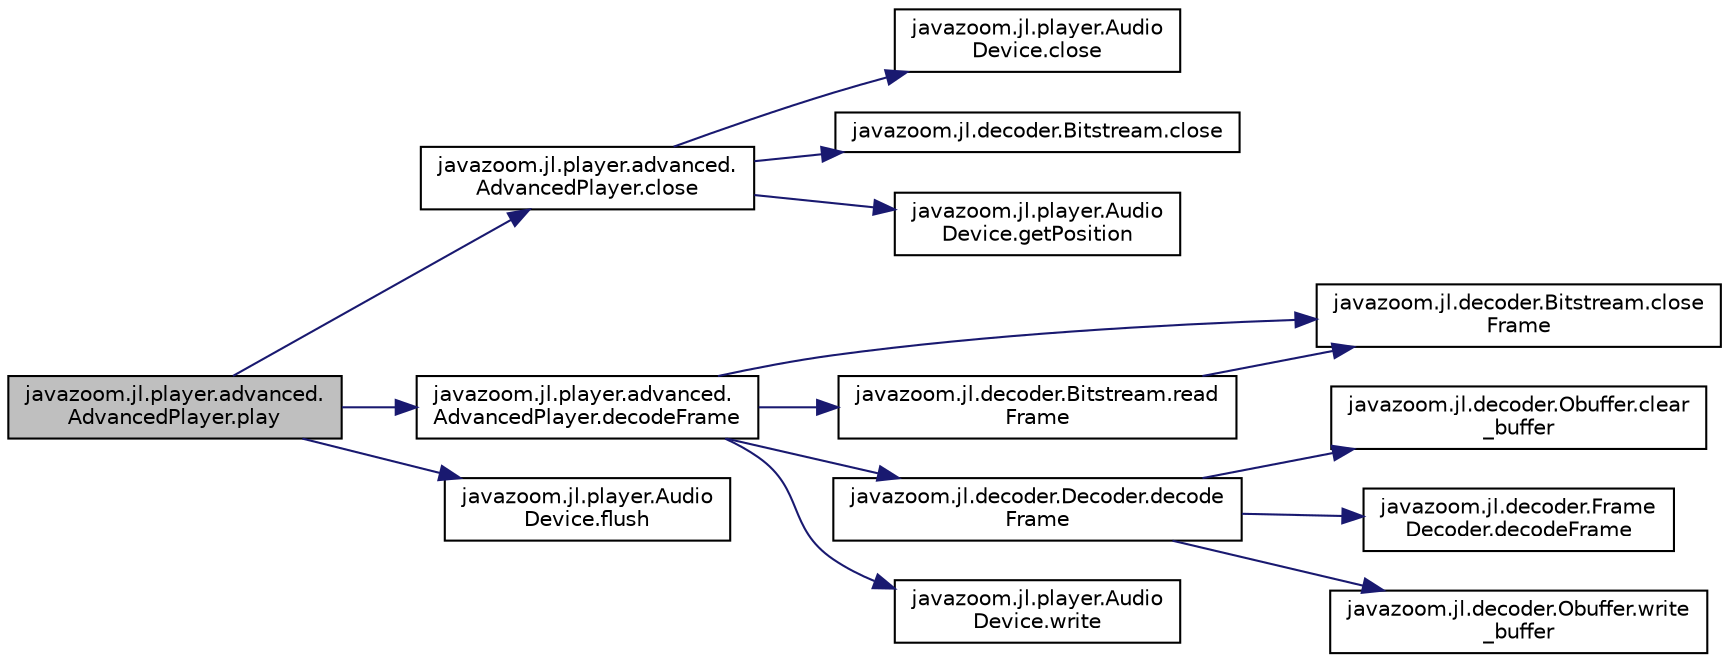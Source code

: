 digraph "javazoom.jl.player.advanced.AdvancedPlayer.play"
{
 // LATEX_PDF_SIZE
  edge [fontname="Helvetica",fontsize="10",labelfontname="Helvetica",labelfontsize="10"];
  node [fontname="Helvetica",fontsize="10",shape=record];
  rankdir="LR";
  Node1 [label="javazoom.jl.player.advanced.\lAdvancedPlayer.play",height=0.2,width=0.4,color="black", fillcolor="grey75", style="filled", fontcolor="black",tooltip=" "];
  Node1 -> Node2 [color="midnightblue",fontsize="10",style="solid",fontname="Helvetica"];
  Node2 [label="javazoom.jl.player.advanced.\lAdvancedPlayer.close",height=0.2,width=0.4,color="black", fillcolor="white", style="filled",URL="$classjavazoom_1_1jl_1_1player_1_1advanced_1_1_advanced_player.html#a6e1c6ef459ad6a4679d5d6d1a378475b",tooltip=" "];
  Node2 -> Node3 [color="midnightblue",fontsize="10",style="solid",fontname="Helvetica"];
  Node3 [label="javazoom.jl.player.Audio\lDevice.close",height=0.2,width=0.4,color="black", fillcolor="white", style="filled",URL="$interfacejavazoom_1_1jl_1_1player_1_1_audio_device.html#ad6d5b091ed6fa725a3315fd69be462d5",tooltip=" "];
  Node2 -> Node4 [color="midnightblue",fontsize="10",style="solid",fontname="Helvetica"];
  Node4 [label="javazoom.jl.decoder.Bitstream.close",height=0.2,width=0.4,color="black", fillcolor="white", style="filled",URL="$classjavazoom_1_1jl_1_1decoder_1_1_bitstream.html#a45f442bdb0af7c3a4b06ad0ccb7a5b08",tooltip=" "];
  Node2 -> Node5 [color="midnightblue",fontsize="10",style="solid",fontname="Helvetica"];
  Node5 [label="javazoom.jl.player.Audio\lDevice.getPosition",height=0.2,width=0.4,color="black", fillcolor="white", style="filled",URL="$interfacejavazoom_1_1jl_1_1player_1_1_audio_device.html#a81e423237692d65a44ac2106419c41b3",tooltip=" "];
  Node1 -> Node6 [color="midnightblue",fontsize="10",style="solid",fontname="Helvetica"];
  Node6 [label="javazoom.jl.player.advanced.\lAdvancedPlayer.decodeFrame",height=0.2,width=0.4,color="black", fillcolor="white", style="filled",URL="$classjavazoom_1_1jl_1_1player_1_1advanced_1_1_advanced_player.html#aee2b3eea9c70a0172a013a9fe51676ea",tooltip=" "];
  Node6 -> Node7 [color="midnightblue",fontsize="10",style="solid",fontname="Helvetica"];
  Node7 [label="javazoom.jl.decoder.Bitstream.close\lFrame",height=0.2,width=0.4,color="black", fillcolor="white", style="filled",URL="$classjavazoom_1_1jl_1_1decoder_1_1_bitstream.html#a993cbed0fc86ee27eb4810e2cd8279fb",tooltip=" "];
  Node6 -> Node8 [color="midnightblue",fontsize="10",style="solid",fontname="Helvetica"];
  Node8 [label="javazoom.jl.decoder.Decoder.decode\lFrame",height=0.2,width=0.4,color="black", fillcolor="white", style="filled",URL="$classjavazoom_1_1jl_1_1decoder_1_1_decoder.html#a46c561acc8f6c2b99beeda78fd241979",tooltip=" "];
  Node8 -> Node9 [color="midnightblue",fontsize="10",style="solid",fontname="Helvetica"];
  Node9 [label="javazoom.jl.decoder.Obuffer.clear\l_buffer",height=0.2,width=0.4,color="black", fillcolor="white", style="filled",URL="$classjavazoom_1_1jl_1_1decoder_1_1_obuffer.html#ae799cf5c89ada311bef08ac1ed730199",tooltip=" "];
  Node8 -> Node10 [color="midnightblue",fontsize="10",style="solid",fontname="Helvetica"];
  Node10 [label="javazoom.jl.decoder.Frame\lDecoder.decodeFrame",height=0.2,width=0.4,color="black", fillcolor="white", style="filled",URL="$interfacejavazoom_1_1jl_1_1decoder_1_1_frame_decoder.html#a09c71574801d11540f0bfa86d3b540db",tooltip=" "];
  Node8 -> Node11 [color="midnightblue",fontsize="10",style="solid",fontname="Helvetica"];
  Node11 [label="javazoom.jl.decoder.Obuffer.write\l_buffer",height=0.2,width=0.4,color="black", fillcolor="white", style="filled",URL="$classjavazoom_1_1jl_1_1decoder_1_1_obuffer.html#aee6afe0237c62a83f055a685baad7425",tooltip=" "];
  Node6 -> Node12 [color="midnightblue",fontsize="10",style="solid",fontname="Helvetica"];
  Node12 [label="javazoom.jl.decoder.Bitstream.read\lFrame",height=0.2,width=0.4,color="black", fillcolor="white", style="filled",URL="$classjavazoom_1_1jl_1_1decoder_1_1_bitstream.html#aac55d95385e4b3c9e2e84eb31213c9bb",tooltip=" "];
  Node12 -> Node7 [color="midnightblue",fontsize="10",style="solid",fontname="Helvetica"];
  Node6 -> Node13 [color="midnightblue",fontsize="10",style="solid",fontname="Helvetica"];
  Node13 [label="javazoom.jl.player.Audio\lDevice.write",height=0.2,width=0.4,color="black", fillcolor="white", style="filled",URL="$interfacejavazoom_1_1jl_1_1player_1_1_audio_device.html#a5e3f4e6b862a89b2bb948222d2ee6a74",tooltip=" "];
  Node1 -> Node14 [color="midnightblue",fontsize="10",style="solid",fontname="Helvetica"];
  Node14 [label="javazoom.jl.player.Audio\lDevice.flush",height=0.2,width=0.4,color="black", fillcolor="white", style="filled",URL="$interfacejavazoom_1_1jl_1_1player_1_1_audio_device.html#a49704544acddbfede0212eff4c29f8f9",tooltip=" "];
}
